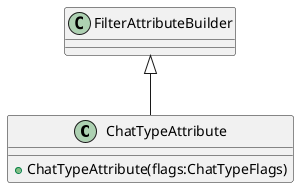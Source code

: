 @startuml
class ChatTypeAttribute {
    + ChatTypeAttribute(flags:ChatTypeFlags)
}
FilterAttributeBuilder <|-- ChatTypeAttribute
@enduml
